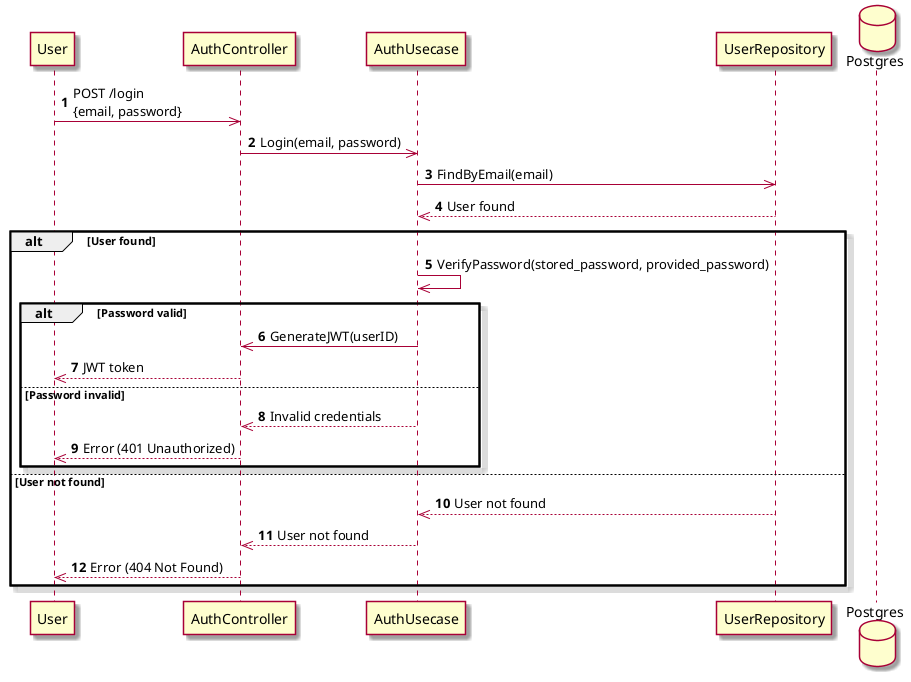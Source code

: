 @startuml sequenceDiagram
skin rose
participant "User" as U
participant "AuthController" as AC
participant "AuthUsecase" as AU
participant "UserRepository" as UR
database "Postgres" as DB
autonumber
U->>AC: POST /login\n{email, password}
AC->>AU: Login(email, password)
AU->>UR: FindByEmail(email)
UR-->>AU: User found
alt User found
  AU->>AU: VerifyPassword(stored_password, provided_password)
  alt Password valid
    AU->>AC: GenerateJWT(userID)
    AC-->>U: JWT token
  else Password invalid
    AU-->>AC: Invalid credentials
    AC-->>U: Error (401 Unauthorized)
  end
else User not found
  UR-->>AU: User not found
  AU-->>AC: User not found
  AC-->>U: Error (404 Not Found)
end
@enduml